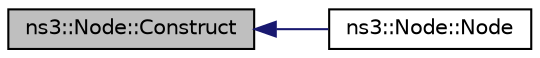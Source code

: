 digraph "ns3::Node::Construct"
{
  edge [fontname="Helvetica",fontsize="10",labelfontname="Helvetica",labelfontsize="10"];
  node [fontname="Helvetica",fontsize="10",shape=record];
  rankdir="LR";
  Node1 [label="ns3::Node::Construct",height=0.2,width=0.4,color="black", fillcolor="grey75", style="filled", fontcolor="black"];
  Node1 -> Node2 [dir="back",color="midnightblue",fontsize="10",style="solid"];
  Node2 [label="ns3::Node::Node",height=0.2,width=0.4,color="black", fillcolor="white", style="filled",URL="$dd/ded/classns3_1_1Node.html#acafd181365f06486940e936c90e90e21"];
}
